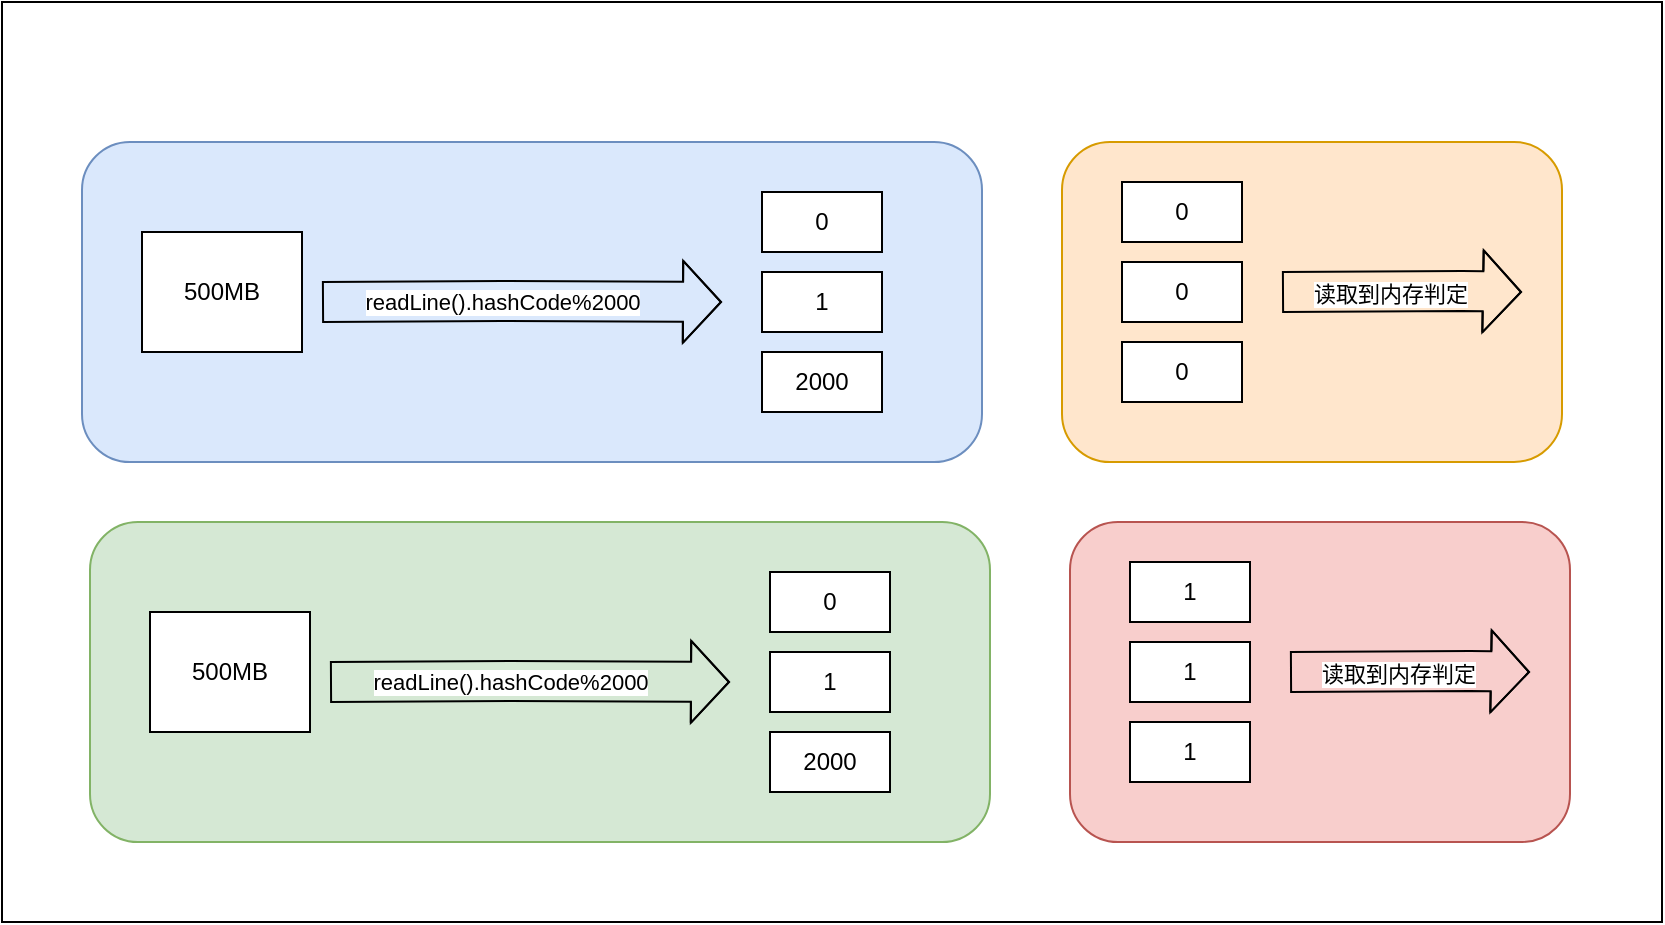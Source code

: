 <mxfile version="20.4.0" type="github">
  <diagram id="_DMwPXfOo5LLaddYjXr0" name="第 1 页">
    <mxGraphModel dx="1278" dy="579" grid="1" gridSize="10" guides="1" tooltips="1" connect="1" arrows="1" fold="1" page="1" pageScale="1" pageWidth="827" pageHeight="1169" math="0" shadow="0">
      <root>
        <mxCell id="0" />
        <mxCell id="1" parent="0" />
        <mxCell id="9INp6jQoci3NKrgzeGBN-30" value="" style="rounded=0;whiteSpace=wrap;html=1;" vertex="1" parent="1">
          <mxGeometry x="210" y="30" width="830" height="460" as="geometry" />
        </mxCell>
        <mxCell id="9INp6jQoci3NKrgzeGBN-2" value="" style="rounded=1;whiteSpace=wrap;html=1;fillColor=#dae8fc;strokeColor=#6c8ebf;" vertex="1" parent="1">
          <mxGeometry x="250" y="100" width="450" height="160" as="geometry" />
        </mxCell>
        <mxCell id="9INp6jQoci3NKrgzeGBN-3" value="500MB" style="rounded=0;whiteSpace=wrap;html=1;" vertex="1" parent="1">
          <mxGeometry x="280" y="145" width="80" height="60" as="geometry" />
        </mxCell>
        <mxCell id="9INp6jQoci3NKrgzeGBN-4" value="readLine().hashCode%2000" style="shape=flexArrow;endArrow=classic;html=1;rounded=0;endWidth=20;width=20;" edge="1" parent="1">
          <mxGeometry x="-0.1" width="50" height="50" relative="1" as="geometry">
            <mxPoint x="370" y="180" as="sourcePoint" />
            <mxPoint x="570" y="180" as="targetPoint" />
            <Array as="points">
              <mxPoint x="460" y="179.5" />
            </Array>
            <mxPoint y="1" as="offset" />
          </mxGeometry>
        </mxCell>
        <mxCell id="9INp6jQoci3NKrgzeGBN-6" value="0" style="rounded=0;whiteSpace=wrap;html=1;" vertex="1" parent="1">
          <mxGeometry x="590" y="125" width="60" height="30" as="geometry" />
        </mxCell>
        <mxCell id="9INp6jQoci3NKrgzeGBN-7" value="1" style="rounded=0;whiteSpace=wrap;html=1;" vertex="1" parent="1">
          <mxGeometry x="590" y="165" width="60" height="30" as="geometry" />
        </mxCell>
        <mxCell id="9INp6jQoci3NKrgzeGBN-8" value="2000" style="rounded=0;whiteSpace=wrap;html=1;" vertex="1" parent="1">
          <mxGeometry x="590" y="205" width="60" height="30" as="geometry" />
        </mxCell>
        <mxCell id="9INp6jQoci3NKrgzeGBN-9" value="" style="rounded=1;whiteSpace=wrap;html=1;fillColor=#ffe6cc;strokeColor=#d79b00;" vertex="1" parent="1">
          <mxGeometry x="740" y="100" width="250" height="160" as="geometry" />
        </mxCell>
        <mxCell id="9INp6jQoci3NKrgzeGBN-10" value="0" style="rounded=0;whiteSpace=wrap;html=1;" vertex="1" parent="1">
          <mxGeometry x="590" y="125" width="60" height="30" as="geometry" />
        </mxCell>
        <mxCell id="9INp6jQoci3NKrgzeGBN-11" value="1" style="rounded=0;whiteSpace=wrap;html=1;" vertex="1" parent="1">
          <mxGeometry x="590" y="165" width="60" height="30" as="geometry" />
        </mxCell>
        <mxCell id="9INp6jQoci3NKrgzeGBN-12" value="0" style="rounded=0;whiteSpace=wrap;html=1;" vertex="1" parent="1">
          <mxGeometry x="770" y="200" width="60" height="30" as="geometry" />
        </mxCell>
        <mxCell id="9INp6jQoci3NKrgzeGBN-13" value="0" style="rounded=0;whiteSpace=wrap;html=1;" vertex="1" parent="1">
          <mxGeometry x="770" y="120" width="60" height="30" as="geometry" />
        </mxCell>
        <mxCell id="9INp6jQoci3NKrgzeGBN-14" value="0" style="rounded=0;whiteSpace=wrap;html=1;" vertex="1" parent="1">
          <mxGeometry x="770" y="160" width="60" height="30" as="geometry" />
        </mxCell>
        <mxCell id="9INp6jQoci3NKrgzeGBN-15" value="读取到内存判定" style="shape=flexArrow;endArrow=classic;html=1;rounded=0;endWidth=20;width=20;" edge="1" parent="1">
          <mxGeometry x="-0.1" width="50" height="50" relative="1" as="geometry">
            <mxPoint x="850" y="175" as="sourcePoint" />
            <mxPoint x="970" y="175" as="targetPoint" />
            <Array as="points">
              <mxPoint x="940" y="174.5" />
            </Array>
            <mxPoint y="1" as="offset" />
          </mxGeometry>
        </mxCell>
        <mxCell id="9INp6jQoci3NKrgzeGBN-16" value="" style="rounded=1;whiteSpace=wrap;html=1;fillColor=#d5e8d4;strokeColor=#82b366;" vertex="1" parent="1">
          <mxGeometry x="254" y="290" width="450" height="160" as="geometry" />
        </mxCell>
        <mxCell id="9INp6jQoci3NKrgzeGBN-17" value="500MB" style="rounded=0;whiteSpace=wrap;html=1;" vertex="1" parent="1">
          <mxGeometry x="284" y="335" width="80" height="60" as="geometry" />
        </mxCell>
        <mxCell id="9INp6jQoci3NKrgzeGBN-18" value="readLine().hashCode%2000" style="shape=flexArrow;endArrow=classic;html=1;rounded=0;endWidth=20;width=20;" edge="1" parent="1">
          <mxGeometry x="-0.1" width="50" height="50" relative="1" as="geometry">
            <mxPoint x="374" y="370" as="sourcePoint" />
            <mxPoint x="574" y="370" as="targetPoint" />
            <Array as="points">
              <mxPoint x="464" y="369.5" />
            </Array>
            <mxPoint y="1" as="offset" />
          </mxGeometry>
        </mxCell>
        <mxCell id="9INp6jQoci3NKrgzeGBN-19" value="0" style="rounded=0;whiteSpace=wrap;html=1;" vertex="1" parent="1">
          <mxGeometry x="594" y="315" width="60" height="30" as="geometry" />
        </mxCell>
        <mxCell id="9INp6jQoci3NKrgzeGBN-20" value="1" style="rounded=0;whiteSpace=wrap;html=1;" vertex="1" parent="1">
          <mxGeometry x="594" y="355" width="60" height="30" as="geometry" />
        </mxCell>
        <mxCell id="9INp6jQoci3NKrgzeGBN-21" value="2000" style="rounded=0;whiteSpace=wrap;html=1;" vertex="1" parent="1">
          <mxGeometry x="594" y="395" width="60" height="30" as="geometry" />
        </mxCell>
        <mxCell id="9INp6jQoci3NKrgzeGBN-22" value="" style="rounded=1;whiteSpace=wrap;html=1;fillColor=#f8cecc;strokeColor=#b85450;" vertex="1" parent="1">
          <mxGeometry x="744" y="290" width="250" height="160" as="geometry" />
        </mxCell>
        <mxCell id="9INp6jQoci3NKrgzeGBN-23" value="0" style="rounded=0;whiteSpace=wrap;html=1;" vertex="1" parent="1">
          <mxGeometry x="594" y="315" width="60" height="30" as="geometry" />
        </mxCell>
        <mxCell id="9INp6jQoci3NKrgzeGBN-24" value="1" style="rounded=0;whiteSpace=wrap;html=1;" vertex="1" parent="1">
          <mxGeometry x="594" y="355" width="60" height="30" as="geometry" />
        </mxCell>
        <mxCell id="9INp6jQoci3NKrgzeGBN-25" value="1" style="rounded=0;whiteSpace=wrap;html=1;" vertex="1" parent="1">
          <mxGeometry x="774" y="390" width="60" height="30" as="geometry" />
        </mxCell>
        <mxCell id="9INp6jQoci3NKrgzeGBN-26" value="1" style="rounded=0;whiteSpace=wrap;html=1;" vertex="1" parent="1">
          <mxGeometry x="774" y="310" width="60" height="30" as="geometry" />
        </mxCell>
        <mxCell id="9INp6jQoci3NKrgzeGBN-27" value="1" style="rounded=0;whiteSpace=wrap;html=1;" vertex="1" parent="1">
          <mxGeometry x="774" y="350" width="60" height="30" as="geometry" />
        </mxCell>
        <mxCell id="9INp6jQoci3NKrgzeGBN-28" value="读取到内存判定" style="shape=flexArrow;endArrow=classic;html=1;rounded=0;endWidth=20;width=20;" edge="1" parent="1">
          <mxGeometry x="-0.1" width="50" height="50" relative="1" as="geometry">
            <mxPoint x="854" y="365" as="sourcePoint" />
            <mxPoint x="974" y="365" as="targetPoint" />
            <Array as="points">
              <mxPoint x="944" y="364.5" />
            </Array>
            <mxPoint y="1" as="offset" />
          </mxGeometry>
        </mxCell>
      </root>
    </mxGraphModel>
  </diagram>
</mxfile>

